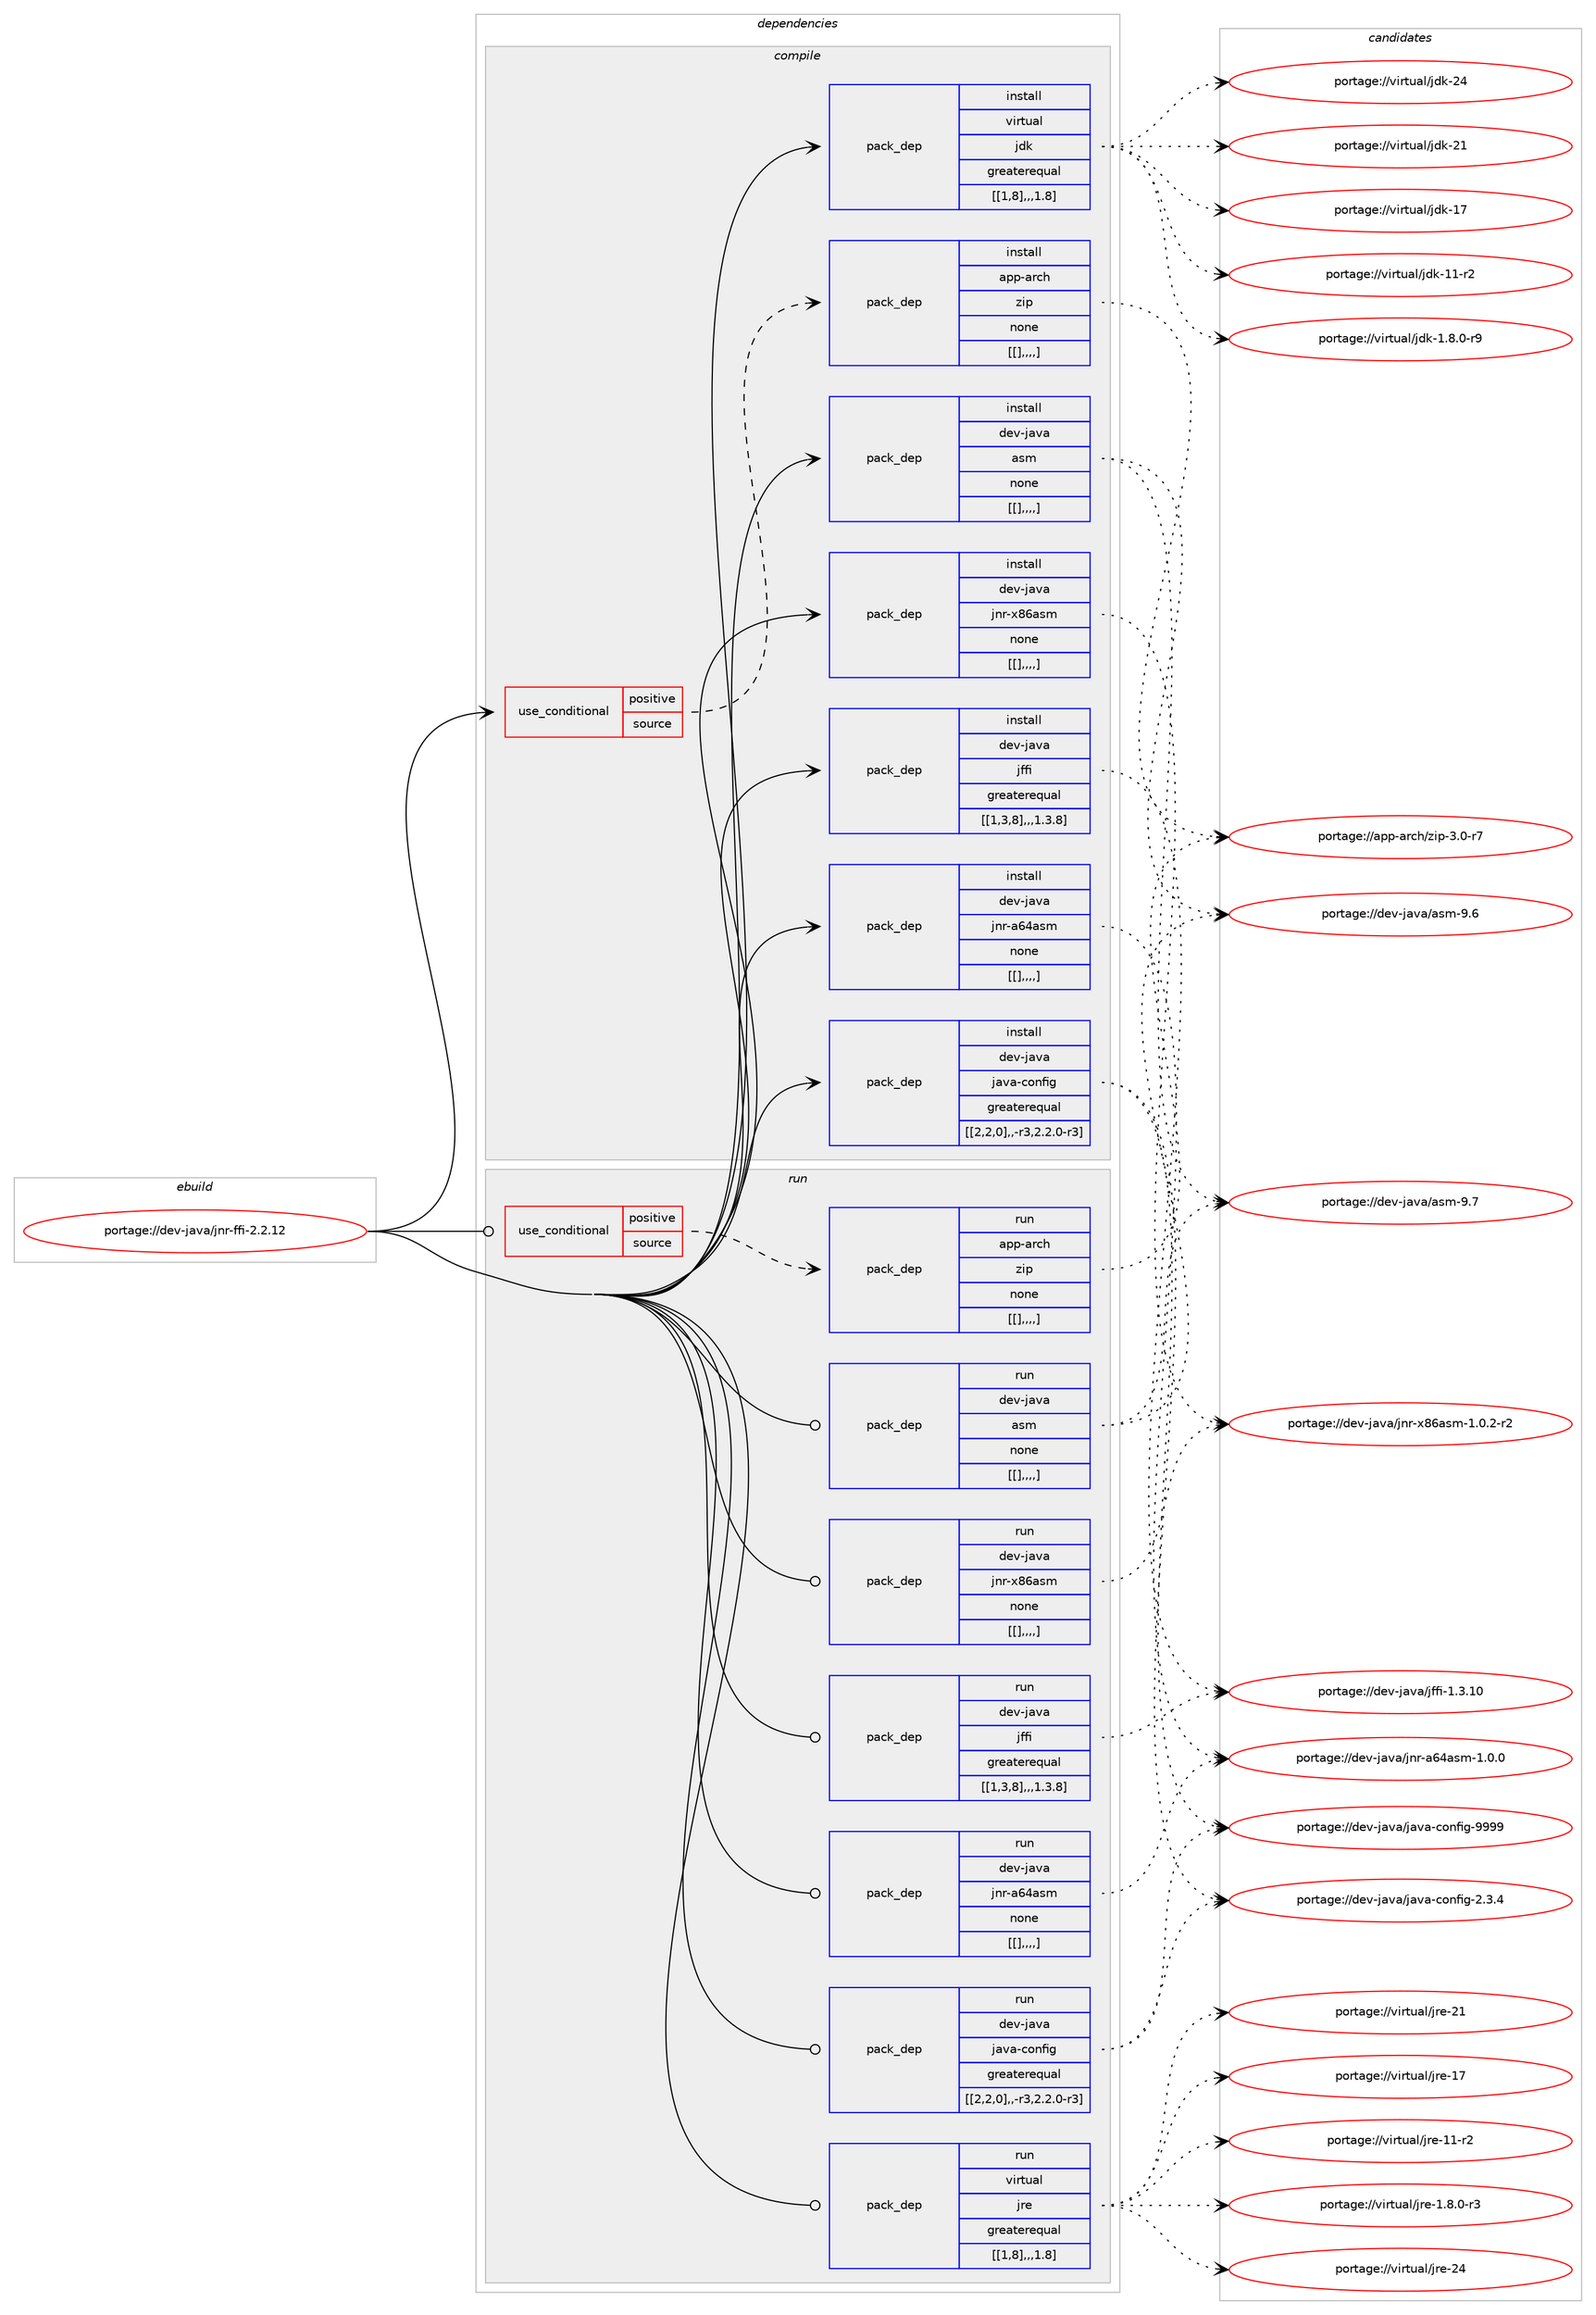 digraph prolog {

# *************
# Graph options
# *************

newrank=true;
concentrate=true;
compound=true;
graph [rankdir=LR,fontname=Helvetica,fontsize=10,ranksep=1.5];#, ranksep=2.5, nodesep=0.2];
edge  [arrowhead=vee];
node  [fontname=Helvetica,fontsize=10];

# **********
# The ebuild
# **********

subgraph cluster_leftcol {
color=gray;
label=<<i>ebuild</i>>;
id [label="portage://dev-java/jnr-ffi-2.2.12", color=red, width=4, href="../dev-java/jnr-ffi-2.2.12.svg"];
}

# ****************
# The dependencies
# ****************

subgraph cluster_midcol {
color=gray;
label=<<i>dependencies</i>>;
subgraph cluster_compile {
fillcolor="#eeeeee";
style=filled;
label=<<i>compile</i>>;
subgraph cond22503 {
dependency95938 [label=<<TABLE BORDER="0" CELLBORDER="1" CELLSPACING="0" CELLPADDING="4"><TR><TD ROWSPAN="3" CELLPADDING="10">use_conditional</TD></TR><TR><TD>positive</TD></TR><TR><TD>source</TD></TR></TABLE>>, shape=none, color=red];
subgraph pack72383 {
dependency95939 [label=<<TABLE BORDER="0" CELLBORDER="1" CELLSPACING="0" CELLPADDING="4" WIDTH="220"><TR><TD ROWSPAN="6" CELLPADDING="30">pack_dep</TD></TR><TR><TD WIDTH="110">install</TD></TR><TR><TD>app-arch</TD></TR><TR><TD>zip</TD></TR><TR><TD>none</TD></TR><TR><TD>[[],,,,]</TD></TR></TABLE>>, shape=none, color=blue];
}
dependency95938:e -> dependency95939:w [weight=20,style="dashed",arrowhead="vee"];
}
id:e -> dependency95938:w [weight=20,style="solid",arrowhead="vee"];
subgraph pack72384 {
dependency95940 [label=<<TABLE BORDER="0" CELLBORDER="1" CELLSPACING="0" CELLPADDING="4" WIDTH="220"><TR><TD ROWSPAN="6" CELLPADDING="30">pack_dep</TD></TR><TR><TD WIDTH="110">install</TD></TR><TR><TD>dev-java</TD></TR><TR><TD>asm</TD></TR><TR><TD>none</TD></TR><TR><TD>[[],,,,]</TD></TR></TABLE>>, shape=none, color=blue];
}
id:e -> dependency95940:w [weight=20,style="solid",arrowhead="vee"];
subgraph pack72385 {
dependency95941 [label=<<TABLE BORDER="0" CELLBORDER="1" CELLSPACING="0" CELLPADDING="4" WIDTH="220"><TR><TD ROWSPAN="6" CELLPADDING="30">pack_dep</TD></TR><TR><TD WIDTH="110">install</TD></TR><TR><TD>dev-java</TD></TR><TR><TD>java-config</TD></TR><TR><TD>greaterequal</TD></TR><TR><TD>[[2,2,0],,-r3,2.2.0-r3]</TD></TR></TABLE>>, shape=none, color=blue];
}
id:e -> dependency95941:w [weight=20,style="solid",arrowhead="vee"];
subgraph pack72386 {
dependency95942 [label=<<TABLE BORDER="0" CELLBORDER="1" CELLSPACING="0" CELLPADDING="4" WIDTH="220"><TR><TD ROWSPAN="6" CELLPADDING="30">pack_dep</TD></TR><TR><TD WIDTH="110">install</TD></TR><TR><TD>dev-java</TD></TR><TR><TD>jffi</TD></TR><TR><TD>greaterequal</TD></TR><TR><TD>[[1,3,8],,,1.3.8]</TD></TR></TABLE>>, shape=none, color=blue];
}
id:e -> dependency95942:w [weight=20,style="solid",arrowhead="vee"];
subgraph pack72387 {
dependency95943 [label=<<TABLE BORDER="0" CELLBORDER="1" CELLSPACING="0" CELLPADDING="4" WIDTH="220"><TR><TD ROWSPAN="6" CELLPADDING="30">pack_dep</TD></TR><TR><TD WIDTH="110">install</TD></TR><TR><TD>dev-java</TD></TR><TR><TD>jnr-a64asm</TD></TR><TR><TD>none</TD></TR><TR><TD>[[],,,,]</TD></TR></TABLE>>, shape=none, color=blue];
}
id:e -> dependency95943:w [weight=20,style="solid",arrowhead="vee"];
subgraph pack72388 {
dependency95944 [label=<<TABLE BORDER="0" CELLBORDER="1" CELLSPACING="0" CELLPADDING="4" WIDTH="220"><TR><TD ROWSPAN="6" CELLPADDING="30">pack_dep</TD></TR><TR><TD WIDTH="110">install</TD></TR><TR><TD>dev-java</TD></TR><TR><TD>jnr-x86asm</TD></TR><TR><TD>none</TD></TR><TR><TD>[[],,,,]</TD></TR></TABLE>>, shape=none, color=blue];
}
id:e -> dependency95944:w [weight=20,style="solid",arrowhead="vee"];
subgraph pack72389 {
dependency95945 [label=<<TABLE BORDER="0" CELLBORDER="1" CELLSPACING="0" CELLPADDING="4" WIDTH="220"><TR><TD ROWSPAN="6" CELLPADDING="30">pack_dep</TD></TR><TR><TD WIDTH="110">install</TD></TR><TR><TD>virtual</TD></TR><TR><TD>jdk</TD></TR><TR><TD>greaterequal</TD></TR><TR><TD>[[1,8],,,1.8]</TD></TR></TABLE>>, shape=none, color=blue];
}
id:e -> dependency95945:w [weight=20,style="solid",arrowhead="vee"];
}
subgraph cluster_compileandrun {
fillcolor="#eeeeee";
style=filled;
label=<<i>compile and run</i>>;
}
subgraph cluster_run {
fillcolor="#eeeeee";
style=filled;
label=<<i>run</i>>;
subgraph cond22504 {
dependency95946 [label=<<TABLE BORDER="0" CELLBORDER="1" CELLSPACING="0" CELLPADDING="4"><TR><TD ROWSPAN="3" CELLPADDING="10">use_conditional</TD></TR><TR><TD>positive</TD></TR><TR><TD>source</TD></TR></TABLE>>, shape=none, color=red];
subgraph pack72390 {
dependency95947 [label=<<TABLE BORDER="0" CELLBORDER="1" CELLSPACING="0" CELLPADDING="4" WIDTH="220"><TR><TD ROWSPAN="6" CELLPADDING="30">pack_dep</TD></TR><TR><TD WIDTH="110">run</TD></TR><TR><TD>app-arch</TD></TR><TR><TD>zip</TD></TR><TR><TD>none</TD></TR><TR><TD>[[],,,,]</TD></TR></TABLE>>, shape=none, color=blue];
}
dependency95946:e -> dependency95947:w [weight=20,style="dashed",arrowhead="vee"];
}
id:e -> dependency95946:w [weight=20,style="solid",arrowhead="odot"];
subgraph pack72391 {
dependency95948 [label=<<TABLE BORDER="0" CELLBORDER="1" CELLSPACING="0" CELLPADDING="4" WIDTH="220"><TR><TD ROWSPAN="6" CELLPADDING="30">pack_dep</TD></TR><TR><TD WIDTH="110">run</TD></TR><TR><TD>dev-java</TD></TR><TR><TD>asm</TD></TR><TR><TD>none</TD></TR><TR><TD>[[],,,,]</TD></TR></TABLE>>, shape=none, color=blue];
}
id:e -> dependency95948:w [weight=20,style="solid",arrowhead="odot"];
subgraph pack72392 {
dependency95949 [label=<<TABLE BORDER="0" CELLBORDER="1" CELLSPACING="0" CELLPADDING="4" WIDTH="220"><TR><TD ROWSPAN="6" CELLPADDING="30">pack_dep</TD></TR><TR><TD WIDTH="110">run</TD></TR><TR><TD>dev-java</TD></TR><TR><TD>java-config</TD></TR><TR><TD>greaterequal</TD></TR><TR><TD>[[2,2,0],,-r3,2.2.0-r3]</TD></TR></TABLE>>, shape=none, color=blue];
}
id:e -> dependency95949:w [weight=20,style="solid",arrowhead="odot"];
subgraph pack72393 {
dependency95950 [label=<<TABLE BORDER="0" CELLBORDER="1" CELLSPACING="0" CELLPADDING="4" WIDTH="220"><TR><TD ROWSPAN="6" CELLPADDING="30">pack_dep</TD></TR><TR><TD WIDTH="110">run</TD></TR><TR><TD>dev-java</TD></TR><TR><TD>jffi</TD></TR><TR><TD>greaterequal</TD></TR><TR><TD>[[1,3,8],,,1.3.8]</TD></TR></TABLE>>, shape=none, color=blue];
}
id:e -> dependency95950:w [weight=20,style="solid",arrowhead="odot"];
subgraph pack72394 {
dependency95951 [label=<<TABLE BORDER="0" CELLBORDER="1" CELLSPACING="0" CELLPADDING="4" WIDTH="220"><TR><TD ROWSPAN="6" CELLPADDING="30">pack_dep</TD></TR><TR><TD WIDTH="110">run</TD></TR><TR><TD>dev-java</TD></TR><TR><TD>jnr-a64asm</TD></TR><TR><TD>none</TD></TR><TR><TD>[[],,,,]</TD></TR></TABLE>>, shape=none, color=blue];
}
id:e -> dependency95951:w [weight=20,style="solid",arrowhead="odot"];
subgraph pack72395 {
dependency95952 [label=<<TABLE BORDER="0" CELLBORDER="1" CELLSPACING="0" CELLPADDING="4" WIDTH="220"><TR><TD ROWSPAN="6" CELLPADDING="30">pack_dep</TD></TR><TR><TD WIDTH="110">run</TD></TR><TR><TD>dev-java</TD></TR><TR><TD>jnr-x86asm</TD></TR><TR><TD>none</TD></TR><TR><TD>[[],,,,]</TD></TR></TABLE>>, shape=none, color=blue];
}
id:e -> dependency95952:w [weight=20,style="solid",arrowhead="odot"];
subgraph pack72396 {
dependency95953 [label=<<TABLE BORDER="0" CELLBORDER="1" CELLSPACING="0" CELLPADDING="4" WIDTH="220"><TR><TD ROWSPAN="6" CELLPADDING="30">pack_dep</TD></TR><TR><TD WIDTH="110">run</TD></TR><TR><TD>virtual</TD></TR><TR><TD>jre</TD></TR><TR><TD>greaterequal</TD></TR><TR><TD>[[1,8],,,1.8]</TD></TR></TABLE>>, shape=none, color=blue];
}
id:e -> dependency95953:w [weight=20,style="solid",arrowhead="odot"];
}
}

# **************
# The candidates
# **************

subgraph cluster_choices {
rank=same;
color=gray;
label=<<i>candidates</i>>;

subgraph choice72383 {
color=black;
nodesep=1;
choice9711211245971149910447122105112455146484511455 [label="portage://app-arch/zip-3.0-r7", color=red, width=4,href="../app-arch/zip-3.0-r7.svg"];
dependency95939:e -> choice9711211245971149910447122105112455146484511455:w [style=dotted,weight="100"];
}
subgraph choice72384 {
color=black;
nodesep=1;
choice100101118451069711897479711510945574655 [label="portage://dev-java/asm-9.7", color=red, width=4,href="../dev-java/asm-9.7.svg"];
choice100101118451069711897479711510945574654 [label="portage://dev-java/asm-9.6", color=red, width=4,href="../dev-java/asm-9.6.svg"];
dependency95940:e -> choice100101118451069711897479711510945574655:w [style=dotted,weight="100"];
dependency95940:e -> choice100101118451069711897479711510945574654:w [style=dotted,weight="100"];
}
subgraph choice72385 {
color=black;
nodesep=1;
choice10010111845106971189747106971189745991111101021051034557575757 [label="portage://dev-java/java-config-9999", color=red, width=4,href="../dev-java/java-config-9999.svg"];
choice1001011184510697118974710697118974599111110102105103455046514652 [label="portage://dev-java/java-config-2.3.4", color=red, width=4,href="../dev-java/java-config-2.3.4.svg"];
dependency95941:e -> choice10010111845106971189747106971189745991111101021051034557575757:w [style=dotted,weight="100"];
dependency95941:e -> choice1001011184510697118974710697118974599111110102105103455046514652:w [style=dotted,weight="100"];
}
subgraph choice72386 {
color=black;
nodesep=1;
choice1001011184510697118974710610210210545494651464948 [label="portage://dev-java/jffi-1.3.10", color=red, width=4,href="../dev-java/jffi-1.3.10.svg"];
dependency95942:e -> choice1001011184510697118974710610210210545494651464948:w [style=dotted,weight="100"];
}
subgraph choice72387 {
color=black;
nodesep=1;
choice100101118451069711897471061101144597545297115109454946484648 [label="portage://dev-java/jnr-a64asm-1.0.0", color=red, width=4,href="../dev-java/jnr-a64asm-1.0.0.svg"];
dependency95943:e -> choice100101118451069711897471061101144597545297115109454946484648:w [style=dotted,weight="100"];
}
subgraph choice72388 {
color=black;
nodesep=1;
choice10010111845106971189747106110114451205654971151094549464846504511450 [label="portage://dev-java/jnr-x86asm-1.0.2-r2", color=red, width=4,href="../dev-java/jnr-x86asm-1.0.2-r2.svg"];
dependency95944:e -> choice10010111845106971189747106110114451205654971151094549464846504511450:w [style=dotted,weight="100"];
}
subgraph choice72389 {
color=black;
nodesep=1;
choice1181051141161179710847106100107455052 [label="portage://virtual/jdk-24", color=red, width=4,href="../virtual/jdk-24.svg"];
choice1181051141161179710847106100107455049 [label="portage://virtual/jdk-21", color=red, width=4,href="../virtual/jdk-21.svg"];
choice1181051141161179710847106100107454955 [label="portage://virtual/jdk-17", color=red, width=4,href="../virtual/jdk-17.svg"];
choice11810511411611797108471061001074549494511450 [label="portage://virtual/jdk-11-r2", color=red, width=4,href="../virtual/jdk-11-r2.svg"];
choice11810511411611797108471061001074549465646484511457 [label="portage://virtual/jdk-1.8.0-r9", color=red, width=4,href="../virtual/jdk-1.8.0-r9.svg"];
dependency95945:e -> choice1181051141161179710847106100107455052:w [style=dotted,weight="100"];
dependency95945:e -> choice1181051141161179710847106100107455049:w [style=dotted,weight="100"];
dependency95945:e -> choice1181051141161179710847106100107454955:w [style=dotted,weight="100"];
dependency95945:e -> choice11810511411611797108471061001074549494511450:w [style=dotted,weight="100"];
dependency95945:e -> choice11810511411611797108471061001074549465646484511457:w [style=dotted,weight="100"];
}
subgraph choice72390 {
color=black;
nodesep=1;
choice9711211245971149910447122105112455146484511455 [label="portage://app-arch/zip-3.0-r7", color=red, width=4,href="../app-arch/zip-3.0-r7.svg"];
dependency95947:e -> choice9711211245971149910447122105112455146484511455:w [style=dotted,weight="100"];
}
subgraph choice72391 {
color=black;
nodesep=1;
choice100101118451069711897479711510945574655 [label="portage://dev-java/asm-9.7", color=red, width=4,href="../dev-java/asm-9.7.svg"];
choice100101118451069711897479711510945574654 [label="portage://dev-java/asm-9.6", color=red, width=4,href="../dev-java/asm-9.6.svg"];
dependency95948:e -> choice100101118451069711897479711510945574655:w [style=dotted,weight="100"];
dependency95948:e -> choice100101118451069711897479711510945574654:w [style=dotted,weight="100"];
}
subgraph choice72392 {
color=black;
nodesep=1;
choice10010111845106971189747106971189745991111101021051034557575757 [label="portage://dev-java/java-config-9999", color=red, width=4,href="../dev-java/java-config-9999.svg"];
choice1001011184510697118974710697118974599111110102105103455046514652 [label="portage://dev-java/java-config-2.3.4", color=red, width=4,href="../dev-java/java-config-2.3.4.svg"];
dependency95949:e -> choice10010111845106971189747106971189745991111101021051034557575757:w [style=dotted,weight="100"];
dependency95949:e -> choice1001011184510697118974710697118974599111110102105103455046514652:w [style=dotted,weight="100"];
}
subgraph choice72393 {
color=black;
nodesep=1;
choice1001011184510697118974710610210210545494651464948 [label="portage://dev-java/jffi-1.3.10", color=red, width=4,href="../dev-java/jffi-1.3.10.svg"];
dependency95950:e -> choice1001011184510697118974710610210210545494651464948:w [style=dotted,weight="100"];
}
subgraph choice72394 {
color=black;
nodesep=1;
choice100101118451069711897471061101144597545297115109454946484648 [label="portage://dev-java/jnr-a64asm-1.0.0", color=red, width=4,href="../dev-java/jnr-a64asm-1.0.0.svg"];
dependency95951:e -> choice100101118451069711897471061101144597545297115109454946484648:w [style=dotted,weight="100"];
}
subgraph choice72395 {
color=black;
nodesep=1;
choice10010111845106971189747106110114451205654971151094549464846504511450 [label="portage://dev-java/jnr-x86asm-1.0.2-r2", color=red, width=4,href="../dev-java/jnr-x86asm-1.0.2-r2.svg"];
dependency95952:e -> choice10010111845106971189747106110114451205654971151094549464846504511450:w [style=dotted,weight="100"];
}
subgraph choice72396 {
color=black;
nodesep=1;
choice1181051141161179710847106114101455052 [label="portage://virtual/jre-24", color=red, width=4,href="../virtual/jre-24.svg"];
choice1181051141161179710847106114101455049 [label="portage://virtual/jre-21", color=red, width=4,href="../virtual/jre-21.svg"];
choice1181051141161179710847106114101454955 [label="portage://virtual/jre-17", color=red, width=4,href="../virtual/jre-17.svg"];
choice11810511411611797108471061141014549494511450 [label="portage://virtual/jre-11-r2", color=red, width=4,href="../virtual/jre-11-r2.svg"];
choice11810511411611797108471061141014549465646484511451 [label="portage://virtual/jre-1.8.0-r3", color=red, width=4,href="../virtual/jre-1.8.0-r3.svg"];
dependency95953:e -> choice1181051141161179710847106114101455052:w [style=dotted,weight="100"];
dependency95953:e -> choice1181051141161179710847106114101455049:w [style=dotted,weight="100"];
dependency95953:e -> choice1181051141161179710847106114101454955:w [style=dotted,weight="100"];
dependency95953:e -> choice11810511411611797108471061141014549494511450:w [style=dotted,weight="100"];
dependency95953:e -> choice11810511411611797108471061141014549465646484511451:w [style=dotted,weight="100"];
}
}

}

